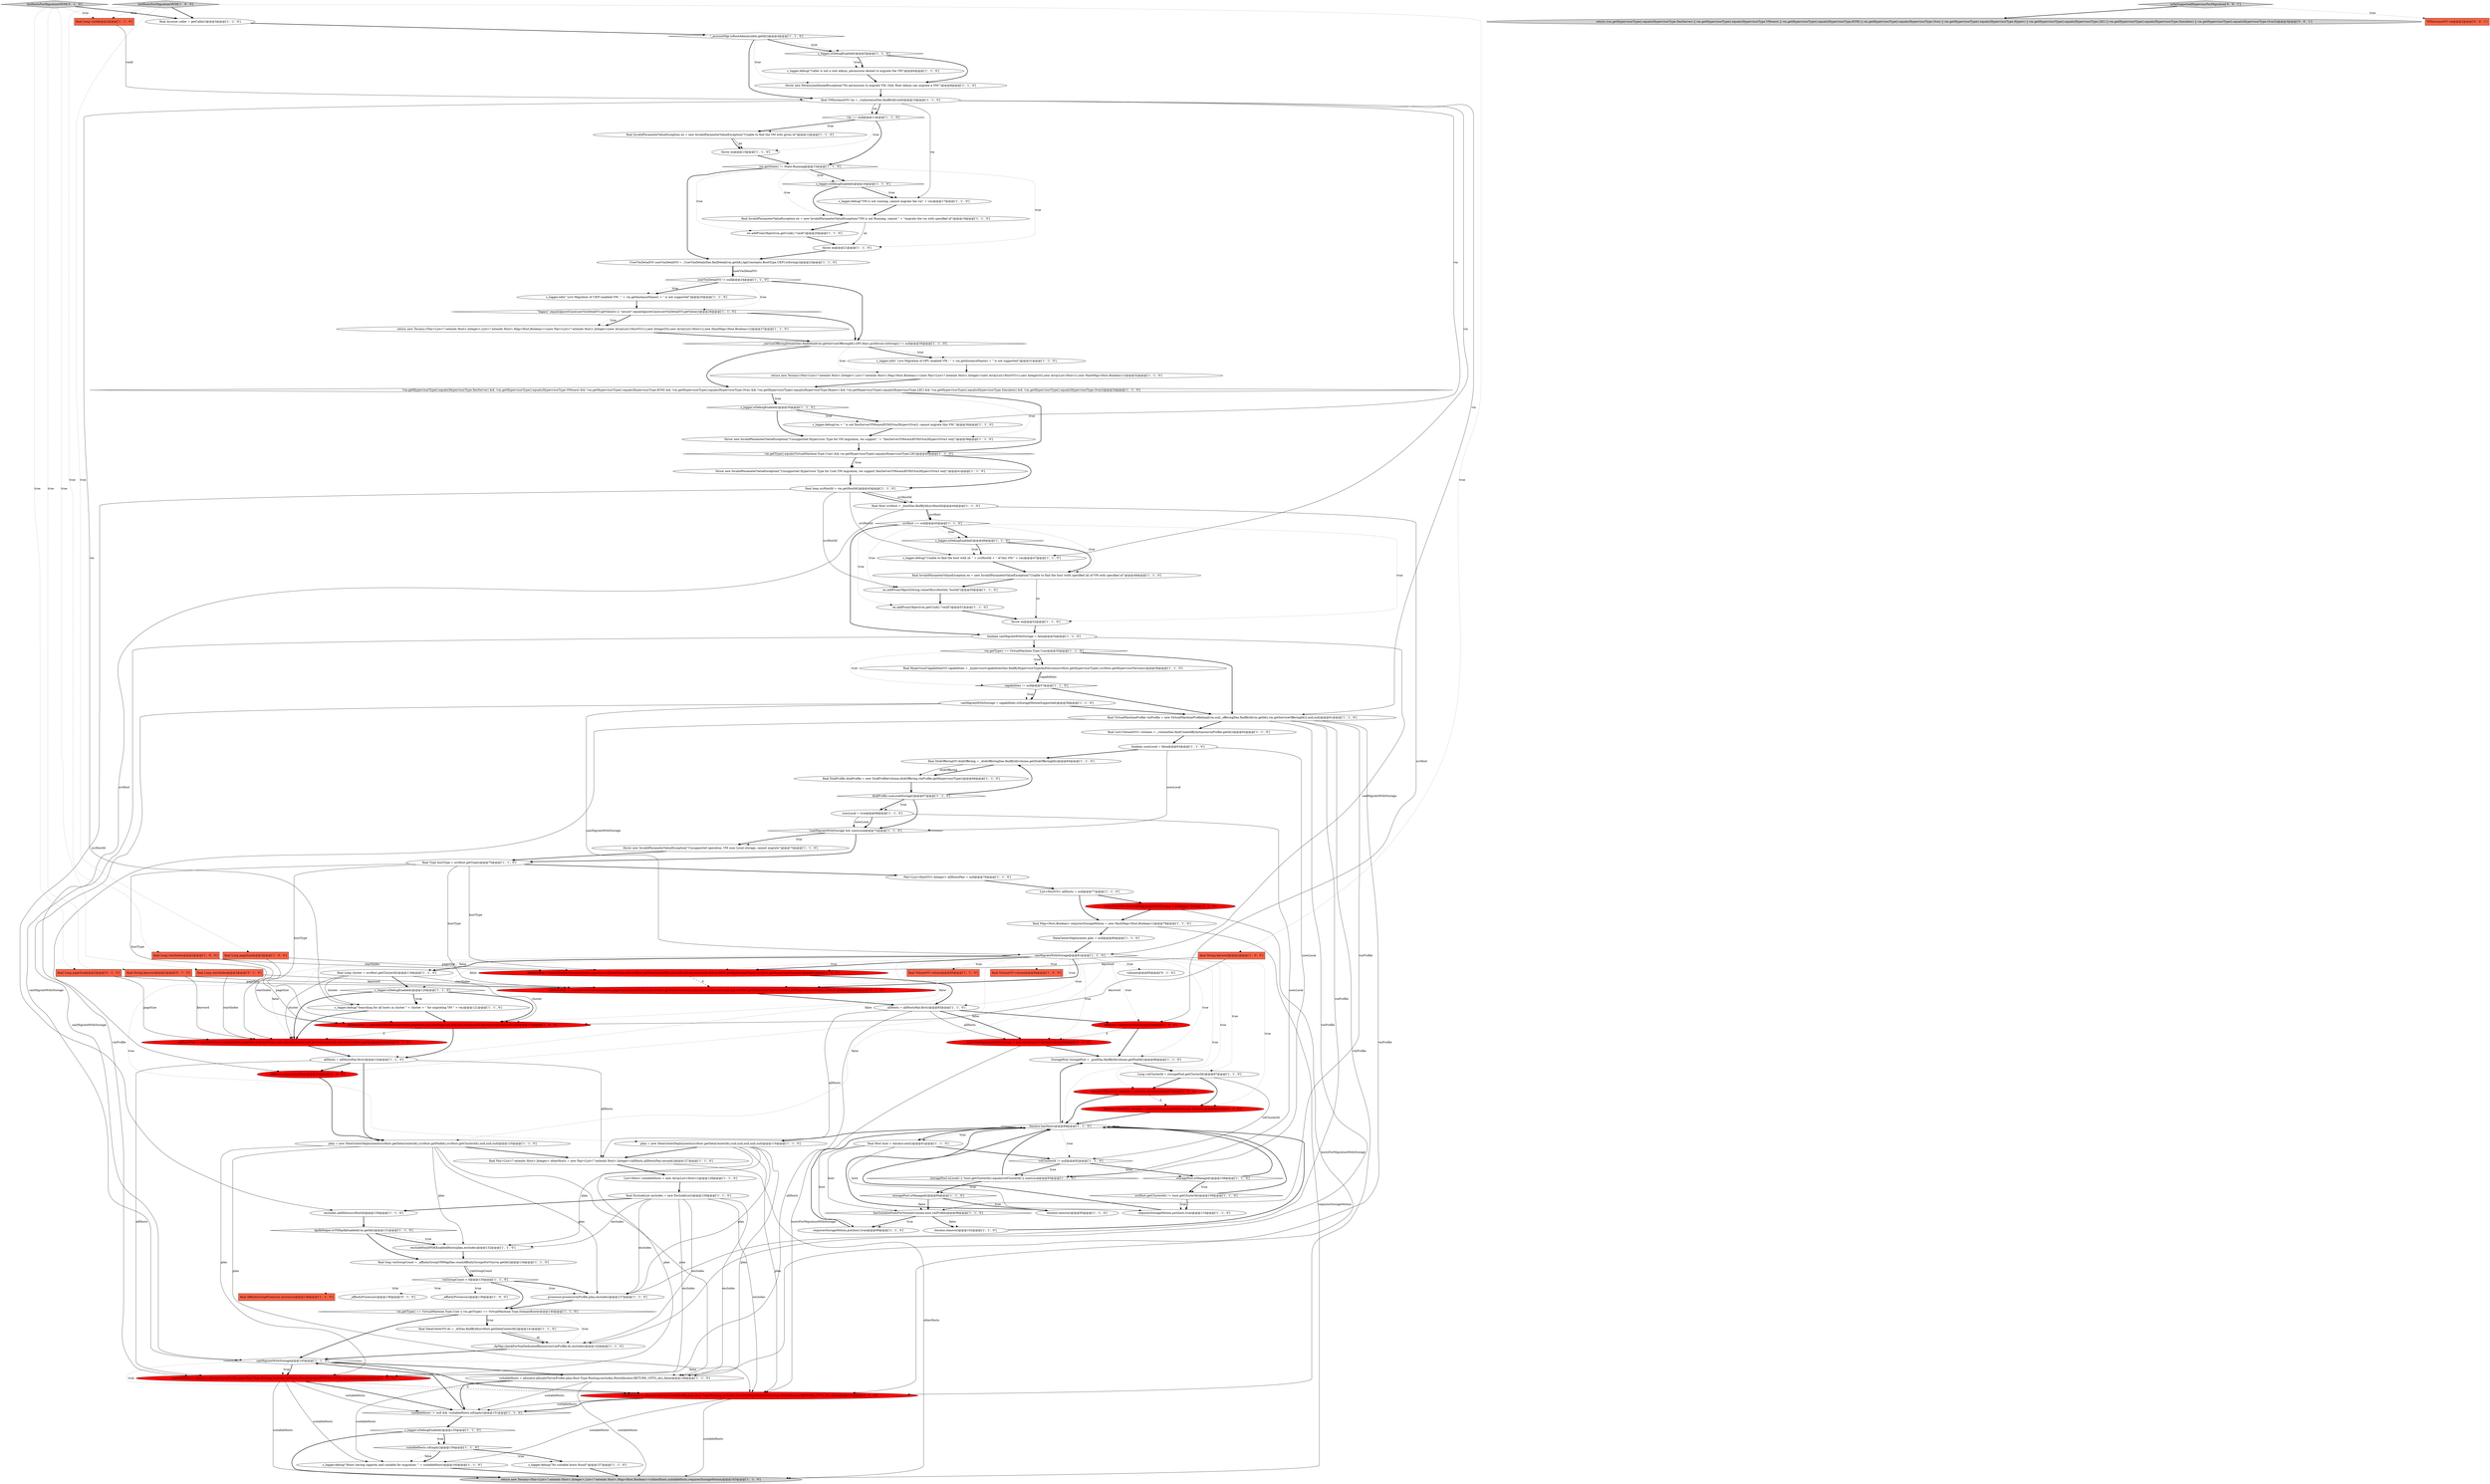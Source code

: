 digraph {
53 [style = filled, label = "throw new InvalidParameterValueException(\"Unsupported Hypervisor Type for VM migration, we support \" + \"XenServer/VMware/KVM/Ovm/Hyperv/Ovm3 only\")@@@38@@@['1', '1', '0']", fillcolor = white, shape = ellipse image = "AAA0AAABBB1BBB"];
76 [style = filled, label = "excludeNonDPDKEnabledHosts(plan,excludes)@@@132@@@['1', '1', '0']", fillcolor = white, shape = ellipse image = "AAA0AAABBB1BBB"];
6 [style = filled, label = "_affinityProcessors@@@136@@@['1', '0', '0']", fillcolor = white, shape = ellipse image = "AAA0AAABBB1BBB"];
89 [style = filled, label = "Iterator<HostVO> iterator = allHosts.iterator()@@@87@@@['1', '0', '0']", fillcolor = red, shape = ellipse image = "AAA1AAABBB1BBB"];
124 [style = filled, label = "volumes@@@85@@@['0', '1', '0']", fillcolor = white, shape = ellipse image = "AAA0AAABBB2BBB"];
117 [style = filled, label = "final String keyword@@@2@@@['0', '1', '0']", fillcolor = tomato, shape = box image = "AAA0AAABBB2BBB"];
16 [style = filled, label = "suitableHosts != null && !suitableHosts.isEmpty()@@@151@@@['1', '1', '0']", fillcolor = white, shape = diamond image = "AAA0AAABBB1BBB"];
29 [style = filled, label = "StoragePool storagePool = _poolDao.findById(volume.getPoolId())@@@86@@@['1', '1', '0']", fillcolor = white, shape = ellipse image = "AAA0AAABBB1BBB"];
35 [style = filled, label = "storagePool.isManaged()@@@94@@@['1', '1', '0']", fillcolor = white, shape = diamond image = "AAA0AAABBB1BBB"];
84 [style = filled, label = "excludes.addHost(srcHostId)@@@130@@@['1', '1', '0']", fillcolor = white, shape = ellipse image = "AAA0AAABBB1BBB"];
61 [style = filled, label = "!vm.getHypervisorType().equals(HypervisorType.XenServer) && !vm.getHypervisorType().equals(HypervisorType.VMware) && !vm.getHypervisorType().equals(HypervisorType.KVM) && !vm.getHypervisorType().equals(HypervisorType.Ovm) && !vm.getHypervisorType().equals(HypervisorType.Hyperv) && !vm.getHypervisorType().equals(HypervisorType.LXC) && !vm.getHypervisorType().equals(HypervisorType.Simulator) && !vm.getHypervisorType().equals(HypervisorType.Ovm3)@@@34@@@['1', '1', '0']", fillcolor = white, shape = diamond image = "AAA0AAABBB1BBB"];
58 [style = filled, label = "\"legacy\".equalsIgnoreCase(userVmDetailVO.getValue()) || \"secure\".equalsIgnoreCase(userVmDetailVO.getValue())@@@26@@@['1', '1', '0']", fillcolor = white, shape = diamond image = "AAA0AAABBB1BBB"];
96 [style = filled, label = "final Long vmId@@@2@@@['1', '1', '0']", fillcolor = tomato, shape = box image = "AAA0AAABBB1BBB"];
30 [style = filled, label = "final InvalidParameterValueException ex = new InvalidParameterValueException(\"Unable to find the VM with given id\")@@@12@@@['1', '1', '0']", fillcolor = white, shape = ellipse image = "AAA0AAABBB1BBB"];
74 [style = filled, label = "final DiskOfferingVO diskOffering = _diskOfferingDao.findById(volume.getDiskOfferingId())@@@65@@@['1', '1', '0']", fillcolor = white, shape = ellipse image = "AAA0AAABBB1BBB"];
15 [style = filled, label = "storagePool.isManaged()@@@108@@@['1', '1', '0']", fillcolor = white, shape = diamond image = "AAA0AAABBB1BBB"];
82 [style = filled, label = "vmGroupCount > 0@@@135@@@['1', '1', '0']", fillcolor = white, shape = diamond image = "AAA0AAABBB1BBB"];
44 [style = filled, label = "List<HostVO> allHosts = null@@@77@@@['1', '1', '0']", fillcolor = white, shape = ellipse image = "AAA0AAABBB1BBB"];
0 [style = filled, label = "s_logger.debug(vm + \" is not XenServer/VMware/KVM/Ovm/Hyperv/Ovm3, cannot migrate this VM.\")@@@36@@@['1', '1', '0']", fillcolor = white, shape = ellipse image = "AAA0AAABBB1BBB"];
95 [style = filled, label = "hasSuitablePoolsForVolume(volume,host,vmProfile)@@@98@@@['1', '1', '0']", fillcolor = white, shape = diamond image = "AAA0AAABBB1BBB"];
79 [style = filled, label = "suitableHosts = allocator.allocateTo(vmProfile,plan,Host.Type.Routing,excludes,allHosts,HostAllocator.RETURN_UPTO_ALL,false)@@@146@@@['1', '0', '0']", fillcolor = red, shape = ellipse image = "AAA1AAABBB1BBB"];
55 [style = filled, label = "final HypervisorCapabilitiesVO capabilities = _hypervisorCapabilitiesDao.findByHypervisorTypeAndVersion(srcHost.getHypervisorType(),srcHost.getHypervisorVersion())@@@56@@@['1', '1', '0']", fillcolor = white, shape = ellipse image = "AAA0AAABBB1BBB"];
63 [style = filled, label = "s_logger.isDebugEnabled()@@@46@@@['1', '1', '0']", fillcolor = white, shape = diamond image = "AAA0AAABBB1BBB"];
122 [style = filled, label = "List<HostVO> hostsForMigrationWithStorage = null@@@78@@@['0', '1', '0']", fillcolor = red, shape = ellipse image = "AAA1AAABBB2BBB"];
59 [style = filled, label = "final long vmGroupCount = _affinityGroupVMMapDao.countAffinityGroupsForVm(vm.getId())@@@134@@@['1', '1', '0']", fillcolor = white, shape = ellipse image = "AAA0AAABBB1BBB"];
9 [style = filled, label = "_serviceOfferingDetailsDao.findDetail(vm.getServiceOfferingId(),GPU.Keys.pciDevice.toString()) != null@@@30@@@['1', '1', '0']", fillcolor = white, shape = diamond image = "AAA0AAABBB1BBB"];
3 [style = filled, label = "allHosts.remove(srcHost)@@@83@@@['1', '0', '0']", fillcolor = red, shape = ellipse image = "AAA1AAABBB1BBB"];
66 [style = filled, label = "srcHost == null@@@45@@@['1', '1', '0']", fillcolor = white, shape = diamond image = "AAA0AAABBB1BBB"];
13 [style = filled, label = "plan = new DataCenterDeployment(srcHost.getDataCenterId(),null,null,null,null,null)@@@116@@@['1', '1', '0']", fillcolor = white, shape = ellipse image = "AAA0AAABBB1BBB"];
62 [style = filled, label = "throw ex@@@13@@@['1', '1', '0']", fillcolor = white, shape = ellipse image = "AAA0AAABBB1BBB"];
85 [style = filled, label = "listHostsForMigrationOfVM['1', '0', '0']", fillcolor = lightgray, shape = diamond image = "AAA0AAABBB1BBB"];
51 [style = filled, label = "dpdkHelper.isVMDpdkEnabled(vm.getId())@@@131@@@['1', '1', '0']", fillcolor = white, shape = diamond image = "AAA0AAABBB1BBB"];
11 [style = filled, label = "storagePool.isLocal() || !host.getClusterId().equals(volClusterId) || usesLocal@@@93@@@['1', '1', '0']", fillcolor = white, shape = diamond image = "AAA0AAABBB1BBB"];
25 [style = filled, label = "final ExcludeList excludes = new ExcludeList()@@@129@@@['1', '1', '0']", fillcolor = white, shape = ellipse image = "AAA0AAABBB1BBB"];
43 [style = filled, label = "final VolumeVO volume@@@85@@@['1', '1', '0']", fillcolor = tomato, shape = box image = "AAA0AAABBB1BBB"];
93 [style = filled, label = "requiresStorageMotion.put(host,true)@@@99@@@['1', '1', '0']", fillcolor = white, shape = ellipse image = "AAA0AAABBB1BBB"];
65 [style = filled, label = "s_logger.isDebugEnabled()@@@35@@@['1', '1', '0']", fillcolor = white, shape = diamond image = "AAA0AAABBB1BBB"];
107 [style = filled, label = "iterator.hasNext()@@@89@@@['1', '1', '0']", fillcolor = white, shape = diamond image = "AAA0AAABBB1BBB"];
26 [style = filled, label = "vm.getType() == VirtualMachine.Type.User || vm.getType() == VirtualMachine.Type.DomainRouter@@@140@@@['1', '1', '0']", fillcolor = white, shape = diamond image = "AAA0AAABBB1BBB"];
77 [style = filled, label = "s_logger.isDebugEnabled()@@@5@@@['1', '1', '0']", fillcolor = white, shape = diamond image = "AAA0AAABBB1BBB"];
97 [style = filled, label = "allHosts = allHostsPair.first()@@@83@@@['1', '1', '0']", fillcolor = white, shape = ellipse image = "AAA0AAABBB1BBB"];
28 [style = filled, label = "final VolumeVO volume@@@84@@@['1', '0', '0']", fillcolor = tomato, shape = box image = "AAA0AAABBB1BBB"];
24 [style = filled, label = "vm == null@@@11@@@['1', '1', '0']", fillcolor = white, shape = diamond image = "AAA0AAABBB1BBB"];
90 [style = filled, label = "canMigrateWithStorage@@@145@@@['1', '1', '0']", fillcolor = white, shape = diamond image = "AAA0AAABBB1BBB"];
60 [style = filled, label = "ex.addProxyObject(vm.getUuid(),\"vmId\")@@@20@@@['1', '1', '0']", fillcolor = white, shape = ellipse image = "AAA0AAABBB1BBB"];
113 [style = filled, label = "List<Host> suitableHosts = new ArrayList<Host>()@@@128@@@['1', '1', '0']", fillcolor = white, shape = ellipse image = "AAA0AAABBB1BBB"];
80 [style = filled, label = "suitableHosts = allocator.allocateTo(vmProfile,plan,Host.Type.Routing,excludes,HostAllocator.RETURN_UPTO_ALL,false)@@@149@@@['1', '1', '0']", fillcolor = white, shape = ellipse image = "AAA0AAABBB1BBB"];
111 [style = filled, label = "diskProfile.useLocalStorage()@@@67@@@['1', '1', '0']", fillcolor = white, shape = diamond image = "AAA0AAABBB1BBB"];
49 [style = filled, label = "final DataCenterVO dc = _dcDao.findById(srcHost.getDataCenterId())@@@141@@@['1', '1', '0']", fillcolor = white, shape = ellipse image = "AAA0AAABBB1BBB"];
104 [style = filled, label = "s_logger.debug(\"Caller is not a root admin, permission denied to migrate the VM\")@@@6@@@['1', '1', '0']", fillcolor = white, shape = ellipse image = "AAA0AAABBB1BBB"];
40 [style = filled, label = "boolean canMigrateWithStorage = false@@@54@@@['1', '1', '0']", fillcolor = white, shape = ellipse image = "AAA0AAABBB1BBB"];
20 [style = filled, label = "usesLocal = true@@@68@@@['1', '1', '0']", fillcolor = white, shape = ellipse image = "AAA0AAABBB1BBB"];
5 [style = filled, label = "allHostsPair = searchForServers(startIndex,pageSize,null,hostType,null,srcHost.getDataCenterId(),null,null,null,keyword,null,null,srcHost.getHypervisorType(),srcHost.getHypervisorVersion())@@@81@@@['1', '0', '0']", fillcolor = red, shape = ellipse image = "AAA1AAABBB1BBB"];
23 [style = filled, label = "suitableHosts.isEmpty()@@@156@@@['1', '1', '0']", fillcolor = white, shape = diamond image = "AAA0AAABBB1BBB"];
68 [style = filled, label = "vm.getType() == VirtualMachine.Type.User@@@55@@@['1', '1', '0']", fillcolor = white, shape = diamond image = "AAA0AAABBB1BBB"];
69 [style = filled, label = "throw ex@@@52@@@['1', '1', '0']", fillcolor = white, shape = ellipse image = "AAA0AAABBB1BBB"];
46 [style = filled, label = "userVmDetailVO != null@@@24@@@['1', '1', '0']", fillcolor = white, shape = diamond image = "AAA0AAABBB1BBB"];
98 [style = filled, label = "Pair<List<HostVO>,Integer> allHostsPair = null@@@76@@@['1', '1', '0']", fillcolor = white, shape = ellipse image = "AAA0AAABBB1BBB"];
99 [style = filled, label = "iterator.remove()@@@95@@@['1', '1', '0']", fillcolor = white, shape = ellipse image = "AAA0AAABBB1BBB"];
105 [style = filled, label = "final Host srcHost = _hostDao.findById(srcHostId)@@@44@@@['1', '1', '0']", fillcolor = white, shape = ellipse image = "AAA0AAABBB1BBB"];
42 [style = filled, label = "final Type hostType = srcHost.getType()@@@75@@@['1', '1', '0']", fillcolor = white, shape = ellipse image = "AAA0AAABBB1BBB"];
48 [style = filled, label = "canMigrateWithStorage = capabilities.isStorageMotionSupported()@@@58@@@['1', '1', '0']", fillcolor = white, shape = ellipse image = "AAA0AAABBB1BBB"];
83 [style = filled, label = "throw new PermissionDeniedException(\"No permission to migrate VM, Only Root Admin can migrate a VM!\")@@@8@@@['1', '1', '0']", fillcolor = white, shape = ellipse image = "AAA0AAABBB1BBB"];
45 [style = filled, label = "s_logger.debug(\"Searching for all hosts in cluster \" + cluster + \" for migrating VM \" + vm)@@@121@@@['1', '1', '0']", fillcolor = white, shape = ellipse image = "AAA0AAABBB1BBB"];
75 [style = filled, label = "!canMigrateWithStorage && usesLocal@@@72@@@['1', '1', '0']", fillcolor = white, shape = diamond image = "AAA0AAABBB1BBB"];
128 [style = filled, label = "isOnSupportedHypevisorForMigration['0', '0', '1']", fillcolor = lightgray, shape = diamond image = "AAA0AAABBB3BBB"];
121 [style = filled, label = "suitableHosts = allocator.allocateTo(vmProfile,plan,Host.Type.Routing,excludes,hostsForMigrationWithStorage,HostAllocator.RETURN_UPTO_ALL,false)@@@146@@@['0', '1', '0']", fillcolor = red, shape = ellipse image = "AAA1AAABBB2BBB"];
78 [style = filled, label = "s_logger.isDebugEnabled()@@@120@@@['1', '1', '0']", fillcolor = white, shape = diamond image = "AAA0AAABBB1BBB"];
33 [style = filled, label = "return new Ternary<Pair<List<? extends Host>,Integer>,List<? extends Host>,Map<Host,Boolean>>(new Pair<List<? extends Host>,Integer>(new ArrayList<HostVO>(),new Integer(0)),new ArrayList<Host>(),new HashMap<Host,Boolean>())@@@27@@@['1', '1', '0']", fillcolor = white, shape = ellipse image = "AAA0AAABBB1BBB"];
57 [style = filled, label = "s_logger.isDebugEnabled()@@@155@@@['1', '1', '0']", fillcolor = white, shape = diamond image = "AAA0AAABBB1BBB"];
71 [style = filled, label = "final String keyword@@@2@@@['1', '0', '0']", fillcolor = tomato, shape = box image = "AAA0AAABBB1BBB"];
114 [style = filled, label = "final Long startIndex@@@2@@@['0', '1', '0']", fillcolor = tomato, shape = box image = "AAA0AAABBB2BBB"];
32 [style = filled, label = "srcHost.getClusterId() != host.getClusterId()@@@109@@@['1', '1', '0']", fillcolor = white, shape = diamond image = "AAA0AAABBB1BBB"];
10 [style = filled, label = "final long srcHostId = vm.getHostId()@@@43@@@['1', '1', '0']", fillcolor = white, shape = ellipse image = "AAA0AAABBB1BBB"];
17 [style = filled, label = "return new Ternary<Pair<List<? extends Host>,Integer>,List<? extends Host>,Map<Host,Boolean>>(otherHosts,suitableHosts,requiresStorageMotion)@@@163@@@['1', '1', '0']", fillcolor = lightgray, shape = ellipse image = "AAA0AAABBB1BBB"];
81 [style = filled, label = "DataCenterDeployment plan = null@@@80@@@['1', '1', '0']", fillcolor = white, shape = ellipse image = "AAA0AAABBB1BBB"];
14 [style = filled, label = "plan = new DataCenterDeployment(srcHost.getDataCenterId(),srcHost.getPodId(),srcHost.getClusterId(),null,null,null)@@@125@@@['1', '1', '0']", fillcolor = white, shape = ellipse image = "AAA0AAABBB1BBB"];
116 [style = filled, label = "allHostsPair = searchForServers(startIndex,pageSize,null,hostType,null,null,null,cluster,null,keyword,null,null,null,null,srcHost.getId())@@@123@@@['0', '1', '0']", fillcolor = red, shape = ellipse image = "AAA1AAABBB2BBB"];
47 [style = filled, label = "final Long startIndex@@@2@@@['1', '0', '0']", fillcolor = tomato, shape = box image = "AAA0AAABBB1BBB"];
54 [style = filled, label = "s_logger.isDebugEnabled()@@@16@@@['1', '1', '0']", fillcolor = white, shape = diamond image = "AAA0AAABBB1BBB"];
34 [style = filled, label = "s_logger.info(\" Live Migration of GPU enabled VM : \" + vm.getInstanceName() + \" is not supported\")@@@31@@@['1', '1', '0']", fillcolor = white, shape = ellipse image = "AAA0AAABBB1BBB"];
106 [style = filled, label = "final Pair<List<? extends Host>,Integer> otherHosts = new Pair<List<? extends Host>,Integer>(allHosts,allHostsPair.second())@@@127@@@['1', '1', '0']", fillcolor = white, shape = ellipse image = "AAA0AAABBB1BBB"];
102 [style = filled, label = "throw new InvalidParameterValueException(\"Unsupported operation, VM uses Local storage, cannot migrate\")@@@73@@@['1', '1', '0']", fillcolor = white, shape = ellipse image = "AAA0AAABBB1BBB"];
67 [style = filled, label = "_dpMgr.checkForNonDedicatedResources(vmProfile,dc,excludes)@@@142@@@['1', '1', '0']", fillcolor = white, shape = ellipse image = "AAA0AAABBB1BBB"];
123 [style = filled, label = "Iterator<HostVO> iterator = hostsForMigrationWithStorage.iterator()@@@88@@@['0', '1', '0']", fillcolor = red, shape = ellipse image = "AAA1AAABBB2BBB"];
18 [style = filled, label = "s_logger.debug(\"No suitable hosts found\")@@@157@@@['1', '1', '0']", fillcolor = white, shape = ellipse image = "AAA0AAABBB1BBB"];
87 [style = filled, label = "allHostsPair = searchForServers(startIndex,pageSize,null,hostType,null,null,null,cluster,null,keyword,null,null,null,null)@@@122@@@['1', '0', '0']", fillcolor = red, shape = ellipse image = "AAA1AAABBB1BBB"];
73 [style = filled, label = "final List<VolumeVO> volumes = _volumeDao.findCreatedByInstance(vmProfile.getId())@@@62@@@['1', '1', '0']", fillcolor = white, shape = ellipse image = "AAA0AAABBB1BBB"];
109 [style = filled, label = "throw new InvalidParameterValueException(\"Unsupported Hypervisor Type for User VM migration, we support XenServer/VMware/KVM/Ovm/Hyperv/Ovm3 only\")@@@41@@@['1', '1', '0']", fillcolor = white, shape = ellipse image = "AAA0AAABBB1BBB"];
108 [style = filled, label = "allHosts = allHostsPair.first()@@@124@@@['1', '1', '0']", fillcolor = white, shape = ellipse image = "AAA0AAABBB1BBB"];
37 [style = filled, label = "vm.getType().equals(VirtualMachine.Type.User) && vm.getHypervisorType().equals(HypervisorType.LXC)@@@40@@@['1', '1', '0']", fillcolor = white, shape = diamond image = "AAA0AAABBB1BBB"];
120 [style = filled, label = "allHostsPair = searchForServers(startIndex,pageSize,null,hostType,null,srcHost.getDataCenterId(),null,null,null,keyword,null,null,srcHost.getHypervisorType(),srcHost.getHypervisorVersion(),srcHost.getId())@@@82@@@['0', '1', '0']", fillcolor = red, shape = ellipse image = "AAA1AAABBB2BBB"];
22 [style = filled, label = "s_logger.debug(\"Unable to find the host with id: \" + srcHostId + \" of this VM:\" + vm)@@@47@@@['1', '1', '0']", fillcolor = white, shape = ellipse image = "AAA0AAABBB1BBB"];
72 [style = filled, label = "UserVmDetailVO userVmDetailVO = _UserVmDetailsDao.findDetail(vm.getId(),ApiConstants.BootType.UEFI.toString())@@@23@@@['1', '1', '0']", fillcolor = white, shape = ellipse image = "AAA0AAABBB1BBB"];
1 [style = filled, label = "volClusterId != null@@@92@@@['1', '1', '0']", fillcolor = white, shape = diamond image = "AAA0AAABBB1BBB"];
27 [style = filled, label = "capabilities != null@@@57@@@['1', '1', '0']", fillcolor = white, shape = diamond image = "AAA0AAABBB1BBB"];
19 [style = filled, label = "final InvalidParameterValueException ex = new InvalidParameterValueException(\"Unable to find the host (with specified id) of VM with specified id\")@@@49@@@['1', '1', '0']", fillcolor = white, shape = ellipse image = "AAA0AAABBB1BBB"];
50 [style = filled, label = "s_logger.debug(\"Hosts having capacity and suitable for migration: \" + suitableHosts)@@@160@@@['1', '1', '0']", fillcolor = white, shape = ellipse image = "AAA0AAABBB1BBB"];
2 [style = filled, label = "final InvalidParameterValueException ex = new InvalidParameterValueException(\"VM is not Running, cannot \" + \"migrate the vm with specified id\")@@@19@@@['1', '1', '0']", fillcolor = white, shape = ellipse image = "AAA0AAABBB1BBB"];
118 [style = filled, label = "final Long pageSize@@@2@@@['0', '1', '0']", fillcolor = tomato, shape = box image = "AAA0AAABBB2BBB"];
8 [style = filled, label = "throw ex@@@21@@@['1', '1', '0']", fillcolor = white, shape = ellipse image = "AAA0AAABBB1BBB"];
56 [style = filled, label = "s_logger.info(\" Live Migration of UEFI enabled VM : \" + vm.getInstanceName() + \" is not supported\")@@@25@@@['1', '1', '0']", fillcolor = white, shape = ellipse image = "AAA0AAABBB1BBB"];
92 [style = filled, label = "!_accountMgr.isRootAdmin(caller.getId())@@@4@@@['1', '1', '0']", fillcolor = white, shape = diamond image = "AAA0AAABBB1BBB"];
94 [style = filled, label = "allHosts.remove(srcHost)@@@124@@@['1', '0', '0']", fillcolor = red, shape = ellipse image = "AAA1AAABBB1BBB"];
100 [style = filled, label = "requiresStorageMotion.put(host,true)@@@110@@@['1', '1', '0']", fillcolor = white, shape = ellipse image = "AAA0AAABBB1BBB"];
12 [style = filled, label = "final Map<Host,Boolean> requiresStorageMotion = new HashMap<Host,Boolean>()@@@79@@@['1', '1', '0']", fillcolor = white, shape = ellipse image = "AAA0AAABBB1BBB"];
112 [style = filled, label = "final VMInstanceVO vm = _vmInstanceDao.findById(vmId)@@@10@@@['1', '1', '0']", fillcolor = white, shape = ellipse image = "AAA0AAABBB1BBB"];
91 [style = filled, label = "return new Ternary<Pair<List<? extends Host>,Integer>,List<? extends Host>,Map<Host,Boolean>>(new Pair<List<? extends Host>,Integer>(new ArrayList<HostVO>(),new Integer(0)),new ArrayList<Host>(),new HashMap<Host,Boolean>())@@@32@@@['1', '1', '0']", fillcolor = white, shape = ellipse image = "AAA0AAABBB1BBB"];
39 [style = filled, label = "final VirtualMachineProfile vmProfile = new VirtualMachineProfileImpl(vm,null,_offeringDao.findById(vm.getId(),vm.getServiceOfferingId()),null,null)@@@61@@@['1', '1', '0']", fillcolor = white, shape = ellipse image = "AAA0AAABBB1BBB"];
52 [style = filled, label = "final Long pageSize@@@2@@@['1', '0', '0']", fillcolor = tomato, shape = box image = "AAA0AAABBB1BBB"];
127 [style = filled, label = "return (vm.getHypervisorType().equals(HypervisorType.XenServer) || vm.getHypervisorType().equals(HypervisorType.VMware) || vm.getHypervisorType().equals(HypervisorType.KVM) || vm.getHypervisorType().equals(HypervisorType.Ovm) || vm.getHypervisorType().equals(HypervisorType.Hyperv) || vm.getHypervisorType().equals(HypervisorType.LXC) || vm.getHypervisorType().equals(HypervisorType.Simulator) || vm.getHypervisorType().equals(HypervisorType.Ovm3))@@@3@@@['0', '0', '1']", fillcolor = lightgray, shape = ellipse image = "AAA0AAABBB3BBB"];
86 [style = filled, label = "final AffinityGroupProcessor processor@@@136@@@['1', '1', '0']", fillcolor = tomato, shape = box image = "AAA0AAABBB1BBB"];
115 [style = filled, label = "listHostsForMigrationOfVM['0', '1', '0']", fillcolor = lightgray, shape = diamond image = "AAA0AAABBB2BBB"];
126 [style = filled, label = "VMInstanceVO vm@@@2@@@['0', '0', '1']", fillcolor = tomato, shape = box image = "AAA0AAABBB3BBB"];
101 [style = filled, label = "ex.addProxyObject(vm.getUuid(),\"vmId\")@@@51@@@['1', '1', '0']", fillcolor = white, shape = ellipse image = "AAA0AAABBB1BBB"];
110 [style = filled, label = "Long volClusterId = storagePool.getClusterId()@@@87@@@['1', '1', '0']", fillcolor = white, shape = ellipse image = "AAA0AAABBB1BBB"];
125 [style = filled, label = "hostsForMigrationWithStorage = new ArrayList<>(allHosts)@@@84@@@['0', '1', '0']", fillcolor = red, shape = ellipse image = "AAA1AAABBB2BBB"];
64 [style = filled, label = "final DiskProfile diskProfile = new DiskProfile(volume,diskOffering,vmProfile.getHypervisorType())@@@66@@@['1', '1', '0']", fillcolor = white, shape = ellipse image = "AAA0AAABBB1BBB"];
88 [style = filled, label = "s_logger.debug(\"VM is not running, cannot migrate the vm\" + vm)@@@17@@@['1', '1', '0']", fillcolor = white, shape = ellipse image = "AAA0AAABBB1BBB"];
103 [style = filled, label = "final Host host = iterator.next()@@@91@@@['1', '1', '0']", fillcolor = white, shape = ellipse image = "AAA0AAABBB1BBB"];
21 [style = filled, label = "iterator.remove()@@@102@@@['1', '1', '0']", fillcolor = white, shape = ellipse image = "AAA0AAABBB1BBB"];
36 [style = filled, label = "vm.getState() != State.Running@@@15@@@['1', '1', '0']", fillcolor = white, shape = diamond image = "AAA0AAABBB1BBB"];
119 [style = filled, label = "_affinityProcessors@@@136@@@['0', '1', '0']", fillcolor = white, shape = ellipse image = "AAA0AAABBB2BBB"];
4 [style = filled, label = "processor.process(vmProfile,plan,excludes)@@@137@@@['1', '1', '0']", fillcolor = white, shape = ellipse image = "AAA0AAABBB1BBB"];
7 [style = filled, label = "boolean usesLocal = false@@@63@@@['1', '1', '0']", fillcolor = white, shape = ellipse image = "AAA0AAABBB1BBB"];
70 [style = filled, label = "final Long cluster = srcHost.getClusterId()@@@119@@@['1', '1', '0']", fillcolor = white, shape = ellipse image = "AAA0AAABBB1BBB"];
41 [style = filled, label = "canMigrateWithStorage@@@81@@@['1', '1', '0']", fillcolor = white, shape = diamond image = "AAA0AAABBB1BBB"];
31 [style = filled, label = "ex.addProxyObject(String.valueOf(srcHostId),\"hostId\")@@@50@@@['1', '1', '0']", fillcolor = white, shape = ellipse image = "AAA0AAABBB1BBB"];
38 [style = filled, label = "final Account caller = getCaller()@@@3@@@['1', '1', '0']", fillcolor = white, shape = ellipse image = "AAA0AAABBB1BBB"];
111->20 [style = bold, label=""];
36->8 [style = dotted, label="true"];
71->5 [style = solid, label="keyword"];
111->20 [style = dotted, label="true"];
37->109 [style = dotted, label="true"];
61->37 [style = bold, label=""];
15->107 [style = bold, label=""];
66->63 [style = dotted, label="true"];
107->29 [style = bold, label=""];
113->25 [style = bold, label=""];
24->62 [style = dotted, label="true"];
103->95 [style = solid, label="host"];
10->84 [style = solid, label="srcHostId"];
58->33 [style = dotted, label="true"];
125->121 [style = solid, label="hostsForMigrationWithStorage"];
105->3 [style = solid, label="srcHost"];
16->90 [style = bold, label=""];
52->5 [style = solid, label="pageSize"];
39->79 [style = solid, label="vmProfile"];
92->77 [style = dotted, label="true"];
19->69 [style = solid, label="ex"];
65->0 [style = bold, label=""];
123->107 [style = bold, label=""];
30->62 [style = solid, label="ex"];
39->4 [style = solid, label="vmProfile"];
78->45 [style = dotted, label="true"];
13->4 [style = solid, label="plan"];
41->120 [style = dotted, label="true"];
87->116 [style = dashed, label="0"];
32->100 [style = bold, label=""];
106->113 [style = bold, label=""];
58->9 [style = bold, label=""];
10->105 [style = bold, label=""];
48->39 [style = bold, label=""];
100->107 [style = bold, label=""];
111->75 [style = bold, label=""];
24->30 [style = bold, label=""];
63->22 [style = bold, label=""];
102->42 [style = bold, label=""];
61->65 [style = dotted, label="true"];
75->42 [style = bold, label=""];
88->2 [style = bold, label=""];
0->53 [style = bold, label=""];
95->21 [style = dotted, label="false"];
26->49 [style = dotted, label="true"];
117->120 [style = solid, label="keyword"];
7->74 [style = bold, label=""];
112->88 [style = solid, label="vm"];
41->29 [style = dotted, label="true"];
55->27 [style = solid, label="capabilities"];
116->108 [style = bold, label=""];
40->90 [style = solid, label="canMigrateWithStorage"];
13->121 [style = solid, label="plan"];
23->18 [style = dotted, label="true"];
93->107 [style = bold, label=""];
103->1 [style = bold, label=""];
29->110 [style = bold, label=""];
52->87 [style = solid, label="pageSize"];
40->41 [style = solid, label="canMigrateWithStorage"];
125->29 [style = bold, label=""];
92->83 [style = dotted, label="true"];
51->76 [style = dotted, label="true"];
103->100 [style = solid, label="host"];
41->43 [style = dotted, label="true"];
39->67 [style = solid, label="vmProfile"];
13->79 [style = solid, label="plan"];
94->14 [style = bold, label=""];
101->69 [style = bold, label=""];
12->81 [style = bold, label=""];
49->67 [style = bold, label=""];
122->12 [style = bold, label=""];
112->45 [style = solid, label="vm"];
51->76 [style = bold, label=""];
77->104 [style = dotted, label="true"];
14->106 [style = bold, label=""];
41->123 [style = dotted, label="true"];
46->58 [style = dotted, label="true"];
36->54 [style = dotted, label="true"];
66->63 [style = bold, label=""];
79->121 [style = dashed, label="0"];
128->126 [style = dotted, label="true"];
41->120 [style = bold, label=""];
107->103 [style = bold, label=""];
112->39 [style = solid, label="vm"];
47->87 [style = solid, label="startIndex"];
34->91 [style = bold, label=""];
68->39 [style = bold, label=""];
44->122 [style = bold, label=""];
41->124 [style = dotted, label="true"];
90->121 [style = dotted, label="true"];
61->53 [style = dotted, label="true"];
90->79 [style = dotted, label="true"];
39->95 [style = solid, label="vmProfile"];
13->106 [style = bold, label=""];
41->28 [style = dotted, label="true"];
26->49 [style = bold, label=""];
8->72 [style = bold, label=""];
42->87 [style = solid, label="hostType"];
121->16 [style = solid, label="suitableHosts"];
36->2 [style = dotted, label="true"];
41->108 [style = dotted, label="false"];
76->59 [style = bold, label=""];
39->121 [style = solid, label="vmProfile"];
11->35 [style = dotted, label="true"];
14->121 [style = solid, label="plan"];
98->44 [style = bold, label=""];
99->107 [style = bold, label=""];
66->69 [style = dotted, label="true"];
95->21 [style = bold, label=""];
9->91 [style = dotted, label="true"];
2->8 [style = solid, label="ex"];
44->12 [style = bold, label=""];
45->87 [style = bold, label=""];
107->1 [style = dotted, label="true"];
20->75 [style = bold, label=""];
1->11 [style = bold, label=""];
41->5 [style = dotted, label="true"];
75->102 [style = dotted, label="true"];
56->58 [style = bold, label=""];
57->23 [style = bold, label=""];
75->102 [style = bold, label=""];
70->87 [style = solid, label="cluster"];
25->84 [style = bold, label=""];
74->64 [style = solid, label="diskOffering"];
118->120 [style = solid, label="pageSize"];
66->101 [style = dotted, label="true"];
95->93 [style = bold, label=""];
41->107 [style = dotted, label="true"];
80->16 [style = bold, label=""];
110->89 [style = bold, label=""];
54->2 [style = bold, label=""];
82->119 [style = dotted, label="true"];
79->17 [style = solid, label="suitableHosts"];
11->107 [style = bold, label=""];
10->22 [style = solid, label="srcHostId"];
111->74 [style = bold, label=""];
55->27 [style = bold, label=""];
90->121 [style = bold, label=""];
27->48 [style = dotted, label="true"];
41->89 [style = dotted, label="true"];
68->55 [style = dotted, label="true"];
41->87 [style = dotted, label="false"];
114->116 [style = solid, label="startIndex"];
89->123 [style = dashed, label="0"];
65->53 [style = bold, label=""];
48->90 [style = solid, label="canMigrateWithStorage"];
108->79 [style = solid, label="allHosts"];
14->4 [style = solid, label="plan"];
82->4 [style = bold, label=""];
80->17 [style = solid, label="suitableHosts"];
90->79 [style = bold, label=""];
23->50 [style = dotted, label="false"];
118->116 [style = solid, label="pageSize"];
85->47 [style = dotted, label="true"];
70->78 [style = bold, label=""];
3->29 [style = bold, label=""];
115->117 [style = dotted, label="true"];
54->88 [style = bold, label=""];
10->105 [style = solid, label="srcHostId"];
62->36 [style = bold, label=""];
41->70 [style = bold, label=""];
85->38 [style = bold, label=""];
117->116 [style = solid, label="keyword"];
32->107 [style = bold, label=""];
36->60 [style = dotted, label="true"];
41->110 [style = dotted, label="true"];
25->76 [style = solid, label="excludes"];
57->17 [style = bold, label=""];
54->88 [style = dotted, label="true"];
20->75 [style = solid, label="usesLocal"];
41->78 [style = dotted, label="false"];
82->86 [style = dotted, label="true"];
46->56 [style = bold, label=""];
46->9 [style = bold, label=""];
22->19 [style = bold, label=""];
112->24 [style = bold, label=""];
61->65 [style = bold, label=""];
96->112 [style = solid, label="vmId"];
112->0 [style = solid, label="vm"];
108->106 [style = solid, label="allHosts"];
37->10 [style = bold, label=""];
35->99 [style = dotted, label="true"];
50->17 [style = bold, label=""];
78->87 [style = bold, label=""];
14->76 [style = solid, label="plan"];
45->116 [style = bold, label=""];
105->94 [style = solid, label="srcHost"];
25->80 [style = solid, label="excludes"];
73->7 [style = bold, label=""];
83->112 [style = bold, label=""];
10->31 [style = solid, label="srcHostId"];
36->72 [style = bold, label=""];
2->60 [style = bold, label=""];
60->8 [style = bold, label=""];
7->75 [style = solid, label="usesLocal"];
115->38 [style = bold, label=""];
24->30 [style = dotted, label="true"];
97->3 [style = bold, label=""];
41->14 [style = dotted, label="false"];
69->40 [style = bold, label=""];
70->45 [style = solid, label="cluster"];
32->100 [style = dotted, label="true"];
85->96 [style = dotted, label="true"];
78->45 [style = bold, label=""];
77->104 [style = bold, label=""];
15->32 [style = dotted, label="true"];
79->16 [style = solid, label="suitableHosts"];
35->95 [style = dotted, label="false"];
82->26 [style = bold, label=""];
107->103 [style = dotted, label="true"];
115->118 [style = dotted, label="true"];
115->114 [style = dotted, label="true"];
53->37 [style = bold, label=""];
87->108 [style = bold, label=""];
27->39 [style = bold, label=""];
14->79 [style = solid, label="plan"];
30->62 [style = bold, label=""];
39->73 [style = bold, label=""];
65->0 [style = dotted, label="true"];
42->98 [style = bold, label=""];
25->121 [style = solid, label="excludes"];
13->80 [style = solid, label="plan"];
7->11 [style = solid, label="usesLocal"];
49->67 [style = solid, label="dc"];
77->83 [style = bold, label=""];
40->68 [style = bold, label=""];
78->116 [style = bold, label=""];
46->56 [style = dotted, label="true"];
21->107 [style = bold, label=""];
59->82 [style = solid, label="vmGroupCount"];
108->94 [style = bold, label=""];
57->23 [style = dotted, label="true"];
105->66 [style = solid, label="srcHost"];
41->97 [style = dotted, label="true"];
41->125 [style = dotted, label="true"];
72->46 [style = solid, label="userVmDetailVO"];
92->112 [style = bold, label=""];
97->125 [style = solid, label="allHosts"];
38->92 [style = bold, label=""];
23->18 [style = bold, label=""];
82->4 [style = dotted, label="true"];
114->120 [style = solid, label="startIndex"];
23->50 [style = bold, label=""];
90->80 [style = dotted, label="false"];
71->87 [style = solid, label="keyword"];
37->109 [style = bold, label=""];
42->120 [style = solid, label="hostType"];
81->41 [style = bold, label=""];
107->13 [style = bold, label=""];
66->31 [style = dotted, label="true"];
64->111 [style = bold, label=""];
14->80 [style = solid, label="plan"];
79->16 [style = bold, label=""];
25->67 [style = solid, label="excludes"];
66->19 [style = dotted, label="true"];
92->77 [style = bold, label=""];
72->46 [style = bold, label=""];
19->31 [style = bold, label=""];
89->107 [style = bold, label=""];
66->40 [style = bold, label=""];
95->93 [style = dotted, label="true"];
1->15 [style = bold, label=""];
122->121 [style = solid, label="hostsForMigrationWithStorage"];
9->34 [style = bold, label=""];
1->11 [style = dotted, label="true"];
41->116 [style = dotted, label="false"];
25->4 [style = solid, label="excludes"];
82->6 [style = dotted, label="true"];
97->125 [style = bold, label=""];
4->26 [style = bold, label=""];
74->64 [style = bold, label=""];
18->17 [style = bold, label=""];
84->51 [style = bold, label=""];
108->14 [style = bold, label=""];
41->70 [style = dotted, label="false"];
5->120 [style = dashed, label="0"];
103->93 [style = solid, label="host"];
115->96 [style = dotted, label="true"];
42->5 [style = solid, label="hostType"];
35->95 [style = bold, label=""];
3->125 [style = dashed, label="0"];
1->15 [style = dotted, label="false"];
33->9 [style = bold, label=""];
25->79 [style = solid, label="excludes"];
80->50 [style = solid, label="suitableHosts"];
20->11 [style = solid, label="usesLocal"];
63->19 [style = bold, label=""];
11->35 [style = bold, label=""];
31->101 [style = bold, label=""];
63->22 [style = dotted, label="true"];
13->76 [style = solid, label="plan"];
109->10 [style = bold, label=""];
51->59 [style = bold, label=""];
58->33 [style = bold, label=""];
120->97 [style = bold, label=""];
24->36 [style = bold, label=""];
9->61 [style = bold, label=""];
59->82 [style = bold, label=""];
41->13 [style = dotted, label="true"];
110->123 [style = bold, label=""];
90->80 [style = bold, label=""];
85->52 [style = dotted, label="true"];
39->80 [style = solid, label="vmProfile"];
121->16 [style = bold, label=""];
9->34 [style = dotted, label="true"];
41->94 [style = dotted, label="false"];
68->27 [style = dotted, label="true"];
16->57 [style = bold, label=""];
26->90 [style = bold, label=""];
68->55 [style = bold, label=""];
91->61 [style = bold, label=""];
105->66 [style = bold, label=""];
112->22 [style = solid, label="vm"];
97->79 [style = solid, label="allHosts"];
121->50 [style = solid, label="suitableHosts"];
70->116 [style = solid, label="cluster"];
27->48 [style = bold, label=""];
41->3 [style = dotted, label="true"];
80->16 [style = solid, label="suitableHosts"];
26->67 [style = dotted, label="true"];
85->71 [style = dotted, label="true"];
121->17 [style = solid, label="suitableHosts"];
110->1 [style = solid, label="volClusterId"];
36->54 [style = bold, label=""];
35->99 [style = bold, label=""];
67->90 [style = bold, label=""];
42->116 [style = solid, label="hostType"];
79->50 [style = solid, label="suitableHosts"];
15->32 [style = bold, label=""];
97->106 [style = solid, label="allHosts"];
106->17 [style = solid, label="otherHosts"];
48->41 [style = solid, label="canMigrateWithStorage"];
112->24 [style = solid, label="vm"];
128->127 [style = bold, label=""];
5->97 [style = bold, label=""];
12->17 [style = solid, label="requiresStorageMotion"];
47->5 [style = solid, label="startIndex"];
41->5 [style = bold, label=""];
104->83 [style = bold, label=""];
}
